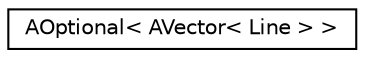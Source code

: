digraph "Graphical Class Hierarchy"
{
 // LATEX_PDF_SIZE
  edge [fontname="Helvetica",fontsize="10",labelfontname="Helvetica",labelfontsize="10"];
  node [fontname="Helvetica",fontsize="10",shape=record];
  rankdir="LR";
  Node0 [label="AOptional\< AVector\< Line \> \>",height=0.2,width=0.4,color="black", fillcolor="white", style="filled",URL="$classAOptional.html",tooltip=" "];
}
